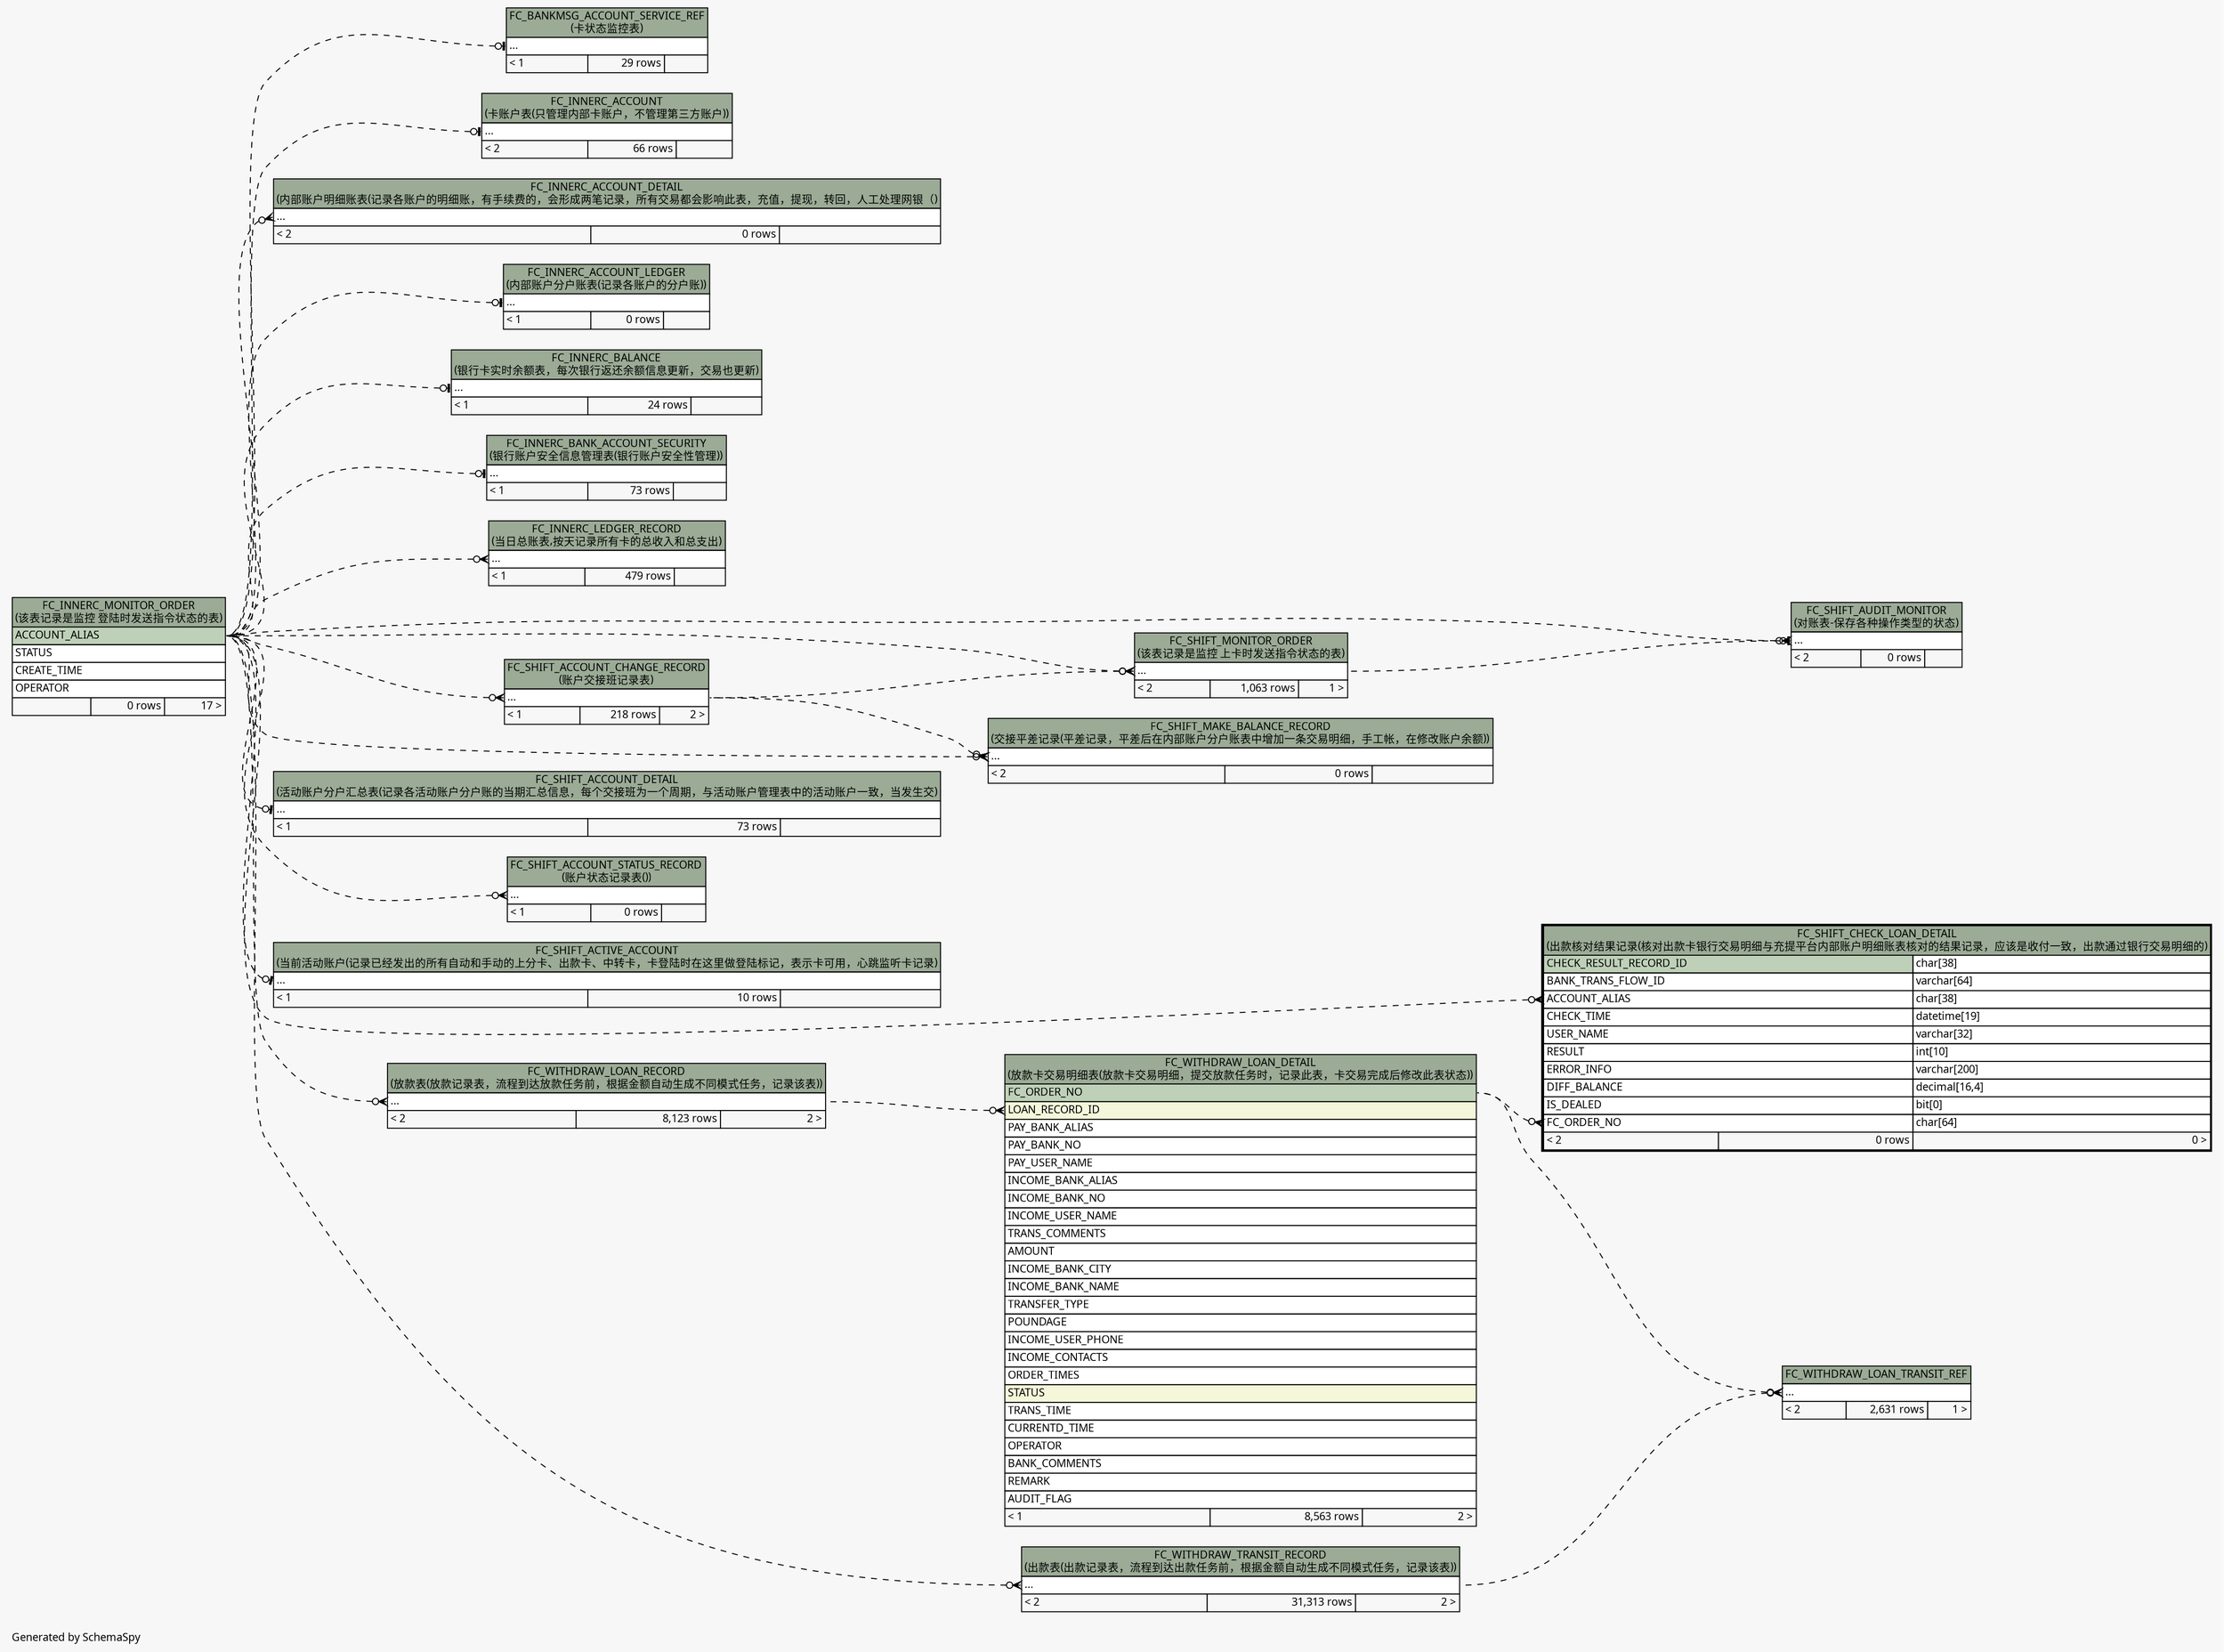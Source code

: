 // dot 2.26.0 on Linux 2.6.32-504.8.1.el6.x86_64
// SchemaSpy rev Unknown
digraph "impliedTwoDegreesRelationshipsDiagram" {
  graph [
    rankdir="RL"
    bgcolor="#f7f7f7"
    label="\nGenerated by SchemaSpy"
    labeljust="l"
    nodesep="0.18"
    ranksep="0.46"
    fontname="Microsoft YaHei"
    fontsize="11"
  ];
  node [
    fontname="Microsoft YaHei"
    fontsize="11"
    shape="plaintext"
  ];
  edge [
    arrowsize="0.8"
  ];
  "FC_BANKMSG_ACCOUNT_SERVICE_REF":"elipses":w -> "FC_INNERC_MONITOR_ORDER":"ACCOUNT_ALIAS":e [arrowhead=none dir=back arrowtail=teeodot style=dashed];
  "FC_INNERC_ACCOUNT":"elipses":w -> "FC_INNERC_MONITOR_ORDER":"ACCOUNT_ALIAS":e [arrowhead=none dir=back arrowtail=teeodot style=dashed];
  "FC_INNERC_ACCOUNT_DETAIL":"elipses":w -> "FC_INNERC_MONITOR_ORDER":"ACCOUNT_ALIAS":e [arrowhead=none dir=back arrowtail=crowodot style=dashed];
  "FC_INNERC_ACCOUNT_LEDGER":"elipses":w -> "FC_INNERC_MONITOR_ORDER":"ACCOUNT_ALIAS":e [arrowhead=none dir=back arrowtail=teeodot style=dashed];
  "FC_INNERC_BALANCE":"elipses":w -> "FC_INNERC_MONITOR_ORDER":"ACCOUNT_ALIAS":e [arrowhead=none dir=back arrowtail=teeodot style=dashed];
  "FC_INNERC_BANK_ACCOUNT_SECURITY":"elipses":w -> "FC_INNERC_MONITOR_ORDER":"ACCOUNT_ALIAS":e [arrowhead=none dir=back arrowtail=teeodot style=dashed];
  "FC_INNERC_LEDGER_RECORD":"elipses":w -> "FC_INNERC_MONITOR_ORDER":"ACCOUNT_ALIAS":e [arrowhead=none dir=back arrowtail=crowodot style=dashed];
  "FC_SHIFT_ACCOUNT_CHANGE_RECORD":"elipses":w -> "FC_INNERC_MONITOR_ORDER":"ACCOUNT_ALIAS":e [arrowhead=none dir=back arrowtail=crowodot style=dashed];
  "FC_SHIFT_ACCOUNT_DETAIL":"elipses":w -> "FC_INNERC_MONITOR_ORDER":"ACCOUNT_ALIAS":e [arrowhead=none dir=back arrowtail=teeodot style=dashed];
  "FC_SHIFT_ACCOUNT_STATUS_RECORD":"elipses":w -> "FC_INNERC_MONITOR_ORDER":"ACCOUNT_ALIAS":e [arrowhead=none dir=back arrowtail=crowodot style=dashed];
  "FC_SHIFT_ACTIVE_ACCOUNT":"elipses":w -> "FC_INNERC_MONITOR_ORDER":"ACCOUNT_ALIAS":e [arrowhead=none dir=back arrowtail=teeodot style=dashed];
  "FC_SHIFT_AUDIT_MONITOR":"elipses":w -> "FC_INNERC_MONITOR_ORDER":"ACCOUNT_ALIAS":e [arrowhead=none dir=back arrowtail=crowodot style=dashed];
  "FC_SHIFT_AUDIT_MONITOR":"elipses":w -> "FC_SHIFT_MONITOR_ORDER":"elipses":e [arrowhead=none dir=back arrowtail=teeodot style=dashed];
  "FC_SHIFT_CHECK_LOAN_DETAIL":"ACCOUNT_ALIAS":w -> "FC_INNERC_MONITOR_ORDER":"ACCOUNT_ALIAS":e [arrowhead=none dir=back arrowtail=crowodot style=dashed];
  "FC_SHIFT_CHECK_LOAN_DETAIL":"FC_ORDER_NO":w -> "FC_WITHDRAW_LOAN_DETAIL":"FC_ORDER_NO":e [arrowhead=none dir=back arrowtail=crowodot style=dashed];
  "FC_SHIFT_MAKE_BALANCE_RECORD":"elipses":w -> "FC_INNERC_MONITOR_ORDER":"ACCOUNT_ALIAS":e [arrowhead=none dir=back arrowtail=crowodot style=dashed];
  "FC_SHIFT_MAKE_BALANCE_RECORD":"elipses":w -> "FC_SHIFT_ACCOUNT_CHANGE_RECORD":"elipses":e [arrowhead=none dir=back arrowtail=crowodot style=dashed];
  "FC_SHIFT_MONITOR_ORDER":"elipses":w -> "FC_INNERC_MONITOR_ORDER":"ACCOUNT_ALIAS":e [arrowhead=none dir=back arrowtail=crowodot style=dashed];
  "FC_SHIFT_MONITOR_ORDER":"elipses":w -> "FC_SHIFT_ACCOUNT_CHANGE_RECORD":"elipses":e [arrowhead=none dir=back arrowtail=crowodot style=dashed];
  "FC_WITHDRAW_LOAN_DETAIL":"LOAN_RECORD_ID":w -> "FC_WITHDRAW_LOAN_RECORD":"elipses":e [arrowhead=none dir=back arrowtail=crowodot style=dashed];
  "FC_WITHDRAW_LOAN_RECORD":"elipses":w -> "FC_INNERC_MONITOR_ORDER":"ACCOUNT_ALIAS":e [arrowhead=none dir=back arrowtail=crowodot style=dashed];
  "FC_WITHDRAW_LOAN_TRANSIT_REF":"elipses":w -> "FC_WITHDRAW_LOAN_DETAIL":"FC_ORDER_NO":e [arrowhead=none dir=back arrowtail=crowodot style=dashed];
  "FC_WITHDRAW_LOAN_TRANSIT_REF":"elipses":w -> "FC_WITHDRAW_TRANSIT_RECORD":"elipses":e [arrowhead=none dir=back arrowtail=crowodot style=dashed];
  "FC_WITHDRAW_TRANSIT_RECORD":"elipses":w -> "FC_INNERC_MONITOR_ORDER":"ACCOUNT_ALIAS":e [arrowhead=none dir=back arrowtail=crowodot style=dashed];
  "FC_BANKMSG_ACCOUNT_SERVICE_REF" [
    label=<
    <TABLE BORDER="0" CELLBORDER="1" CELLSPACING="0" BGCOLOR="#ffffff">
      <TR><TD COLSPAN="3" BGCOLOR="#9bab96" ALIGN="CENTER">FC_BANKMSG_ACCOUNT_SERVICE_REF<br/>(卡状态监控表)</TD></TR>
      <TR><TD PORT="elipses" COLSPAN="3" ALIGN="LEFT">...</TD></TR>
      <TR><TD ALIGN="LEFT" BGCOLOR="#f7f7f7">&lt; 1</TD><TD ALIGN="RIGHT" BGCOLOR="#f7f7f7">29 rows</TD><TD ALIGN="RIGHT" BGCOLOR="#f7f7f7">  </TD></TR>
    </TABLE>>
    URL="FC_BANKMSG_ACCOUNT_SERVICE_REF.html"
    tooltip="FC_BANKMSG_ACCOUNT_SERVICE_REF"
  ];
  "FC_INNERC_ACCOUNT" [
    label=<
    <TABLE BORDER="0" CELLBORDER="1" CELLSPACING="0" BGCOLOR="#ffffff">
      <TR><TD COLSPAN="3" BGCOLOR="#9bab96" ALIGN="CENTER">FC_INNERC_ACCOUNT<br/>(卡账户表(只管理内部卡账户，不管理第三方账户))</TD></TR>
      <TR><TD PORT="elipses" COLSPAN="3" ALIGN="LEFT">...</TD></TR>
      <TR><TD ALIGN="LEFT" BGCOLOR="#f7f7f7">&lt; 2</TD><TD ALIGN="RIGHT" BGCOLOR="#f7f7f7">66 rows</TD><TD ALIGN="RIGHT" BGCOLOR="#f7f7f7">  </TD></TR>
    </TABLE>>
    URL="FC_INNERC_ACCOUNT.html"
    tooltip="FC_INNERC_ACCOUNT"
  ];
  "FC_INNERC_ACCOUNT_DETAIL" [
    label=<
    <TABLE BORDER="0" CELLBORDER="1" CELLSPACING="0" BGCOLOR="#ffffff">
      <TR><TD COLSPAN="3" BGCOLOR="#9bab96" ALIGN="CENTER">FC_INNERC_ACCOUNT_DETAIL<br/>(内部账户明细账表(记录各账户的明细账，有手续费的，会形成两笔记录，所有交易都会影响此表，充值，提现，转回，人工处理网银（)</TD></TR>
      <TR><TD PORT="elipses" COLSPAN="3" ALIGN="LEFT">...</TD></TR>
      <TR><TD ALIGN="LEFT" BGCOLOR="#f7f7f7">&lt; 2</TD><TD ALIGN="RIGHT" BGCOLOR="#f7f7f7">0 rows</TD><TD ALIGN="RIGHT" BGCOLOR="#f7f7f7">  </TD></TR>
    </TABLE>>
    URL="FC_INNERC_ACCOUNT_DETAIL.html"
    tooltip="FC_INNERC_ACCOUNT_DETAIL"
  ];
  "FC_INNERC_ACCOUNT_LEDGER" [
    label=<
    <TABLE BORDER="0" CELLBORDER="1" CELLSPACING="0" BGCOLOR="#ffffff">
      <TR><TD COLSPAN="3" BGCOLOR="#9bab96" ALIGN="CENTER">FC_INNERC_ACCOUNT_LEDGER<br/>(内部账户分户账表(记录各账户的分户账))</TD></TR>
      <TR><TD PORT="elipses" COLSPAN="3" ALIGN="LEFT">...</TD></TR>
      <TR><TD ALIGN="LEFT" BGCOLOR="#f7f7f7">&lt; 1</TD><TD ALIGN="RIGHT" BGCOLOR="#f7f7f7">0 rows</TD><TD ALIGN="RIGHT" BGCOLOR="#f7f7f7">  </TD></TR>
    </TABLE>>
    URL="FC_INNERC_ACCOUNT_LEDGER.html"
    tooltip="FC_INNERC_ACCOUNT_LEDGER"
  ];
  "FC_INNERC_BALANCE" [
    label=<
    <TABLE BORDER="0" CELLBORDER="1" CELLSPACING="0" BGCOLOR="#ffffff">
      <TR><TD COLSPAN="3" BGCOLOR="#9bab96" ALIGN="CENTER">FC_INNERC_BALANCE<br/>(银行卡实时余额表，每次银行返还余额信息更新，交易也更新)</TD></TR>
      <TR><TD PORT="elipses" COLSPAN="3" ALIGN="LEFT">...</TD></TR>
      <TR><TD ALIGN="LEFT" BGCOLOR="#f7f7f7">&lt; 1</TD><TD ALIGN="RIGHT" BGCOLOR="#f7f7f7">24 rows</TD><TD ALIGN="RIGHT" BGCOLOR="#f7f7f7">  </TD></TR>
    </TABLE>>
    URL="FC_INNERC_BALANCE.html"
    tooltip="FC_INNERC_BALANCE"
  ];
  "FC_INNERC_BANK_ACCOUNT_SECURITY" [
    label=<
    <TABLE BORDER="0" CELLBORDER="1" CELLSPACING="0" BGCOLOR="#ffffff">
      <TR><TD COLSPAN="3" BGCOLOR="#9bab96" ALIGN="CENTER">FC_INNERC_BANK_ACCOUNT_SECURITY<br/>(银行账户安全信息管理表(银行账户安全性管理))</TD></TR>
      <TR><TD PORT="elipses" COLSPAN="3" ALIGN="LEFT">...</TD></TR>
      <TR><TD ALIGN="LEFT" BGCOLOR="#f7f7f7">&lt; 1</TD><TD ALIGN="RIGHT" BGCOLOR="#f7f7f7">73 rows</TD><TD ALIGN="RIGHT" BGCOLOR="#f7f7f7">  </TD></TR>
    </TABLE>>
    URL="FC_INNERC_BANK_ACCOUNT_SECURITY.html"
    tooltip="FC_INNERC_BANK_ACCOUNT_SECURITY"
  ];
  "FC_INNERC_LEDGER_RECORD" [
    label=<
    <TABLE BORDER="0" CELLBORDER="1" CELLSPACING="0" BGCOLOR="#ffffff">
      <TR><TD COLSPAN="3" BGCOLOR="#9bab96" ALIGN="CENTER">FC_INNERC_LEDGER_RECORD<br/>(当日总账表,按天记录所有卡的总收入和总支出)</TD></TR>
      <TR><TD PORT="elipses" COLSPAN="3" ALIGN="LEFT">...</TD></TR>
      <TR><TD ALIGN="LEFT" BGCOLOR="#f7f7f7">&lt; 1</TD><TD ALIGN="RIGHT" BGCOLOR="#f7f7f7">479 rows</TD><TD ALIGN="RIGHT" BGCOLOR="#f7f7f7">  </TD></TR>
    </TABLE>>
    URL="FC_INNERC_LEDGER_RECORD.html"
    tooltip="FC_INNERC_LEDGER_RECORD"
  ];
  "FC_INNERC_MONITOR_ORDER" [
    label=<
    <TABLE BORDER="0" CELLBORDER="1" CELLSPACING="0" BGCOLOR="#ffffff">
      <TR><TD COLSPAN="3" BGCOLOR="#9bab96" ALIGN="CENTER">FC_INNERC_MONITOR_ORDER<br/>(该表记录是监控 登陆时发送指令状态的表)</TD></TR>
      <TR><TD PORT="ACCOUNT_ALIAS" COLSPAN="3" BGCOLOR="#bed1b8" ALIGN="LEFT">ACCOUNT_ALIAS</TD></TR>
      <TR><TD PORT="STATUS" COLSPAN="3" ALIGN="LEFT">STATUS</TD></TR>
      <TR><TD PORT="CREATE_TIME" COLSPAN="3" ALIGN="LEFT">CREATE_TIME</TD></TR>
      <TR><TD PORT="OPERATOR" COLSPAN="3" ALIGN="LEFT">OPERATOR</TD></TR>
      <TR><TD ALIGN="LEFT" BGCOLOR="#f7f7f7">  </TD><TD ALIGN="RIGHT" BGCOLOR="#f7f7f7">0 rows</TD><TD ALIGN="RIGHT" BGCOLOR="#f7f7f7">17 &gt;</TD></TR>
    </TABLE>>
    URL="FC_INNERC_MONITOR_ORDER.html"
    tooltip="FC_INNERC_MONITOR_ORDER"
  ];
  "FC_SHIFT_ACCOUNT_CHANGE_RECORD" [
    label=<
    <TABLE BORDER="0" CELLBORDER="1" CELLSPACING="0" BGCOLOR="#ffffff">
      <TR><TD COLSPAN="3" BGCOLOR="#9bab96" ALIGN="CENTER">FC_SHIFT_ACCOUNT_CHANGE_RECORD<br/>(账户交接班记录表)</TD></TR>
      <TR><TD PORT="elipses" COLSPAN="3" ALIGN="LEFT">...</TD></TR>
      <TR><TD ALIGN="LEFT" BGCOLOR="#f7f7f7">&lt; 1</TD><TD ALIGN="RIGHT" BGCOLOR="#f7f7f7">218 rows</TD><TD ALIGN="RIGHT" BGCOLOR="#f7f7f7">2 &gt;</TD></TR>
    </TABLE>>
    URL="FC_SHIFT_ACCOUNT_CHANGE_RECORD.html"
    tooltip="FC_SHIFT_ACCOUNT_CHANGE_RECORD"
  ];
  "FC_SHIFT_ACCOUNT_DETAIL" [
    label=<
    <TABLE BORDER="0" CELLBORDER="1" CELLSPACING="0" BGCOLOR="#ffffff">
      <TR><TD COLSPAN="3" BGCOLOR="#9bab96" ALIGN="CENTER">FC_SHIFT_ACCOUNT_DETAIL<br/>(活动账户分户汇总表(记录各活动账户分户账的当期汇总信息，每个交接班为一个周期，与活动账户管理表中的活动账户一致，当发生交)</TD></TR>
      <TR><TD PORT="elipses" COLSPAN="3" ALIGN="LEFT">...</TD></TR>
      <TR><TD ALIGN="LEFT" BGCOLOR="#f7f7f7">&lt; 1</TD><TD ALIGN="RIGHT" BGCOLOR="#f7f7f7">73 rows</TD><TD ALIGN="RIGHT" BGCOLOR="#f7f7f7">  </TD></TR>
    </TABLE>>
    URL="FC_SHIFT_ACCOUNT_DETAIL.html"
    tooltip="FC_SHIFT_ACCOUNT_DETAIL"
  ];
  "FC_SHIFT_ACCOUNT_STATUS_RECORD" [
    label=<
    <TABLE BORDER="0" CELLBORDER="1" CELLSPACING="0" BGCOLOR="#ffffff">
      <TR><TD COLSPAN="3" BGCOLOR="#9bab96" ALIGN="CENTER">FC_SHIFT_ACCOUNT_STATUS_RECORD<br/>(账户状态记录表())</TD></TR>
      <TR><TD PORT="elipses" COLSPAN="3" ALIGN="LEFT">...</TD></TR>
      <TR><TD ALIGN="LEFT" BGCOLOR="#f7f7f7">&lt; 1</TD><TD ALIGN="RIGHT" BGCOLOR="#f7f7f7">0 rows</TD><TD ALIGN="RIGHT" BGCOLOR="#f7f7f7">  </TD></TR>
    </TABLE>>
    URL="FC_SHIFT_ACCOUNT_STATUS_RECORD.html"
    tooltip="FC_SHIFT_ACCOUNT_STATUS_RECORD"
  ];
  "FC_SHIFT_ACTIVE_ACCOUNT" [
    label=<
    <TABLE BORDER="0" CELLBORDER="1" CELLSPACING="0" BGCOLOR="#ffffff">
      <TR><TD COLSPAN="3" BGCOLOR="#9bab96" ALIGN="CENTER">FC_SHIFT_ACTIVE_ACCOUNT<br/>(当前活动账户(记录已经发出的所有自动和手动的上分卡、出款卡、中转卡，卡登陆时在这里做登陆标记，表示卡可用，心跳监听卡记录)</TD></TR>
      <TR><TD PORT="elipses" COLSPAN="3" ALIGN="LEFT">...</TD></TR>
      <TR><TD ALIGN="LEFT" BGCOLOR="#f7f7f7">&lt; 1</TD><TD ALIGN="RIGHT" BGCOLOR="#f7f7f7">10 rows</TD><TD ALIGN="RIGHT" BGCOLOR="#f7f7f7">  </TD></TR>
    </TABLE>>
    URL="FC_SHIFT_ACTIVE_ACCOUNT.html"
    tooltip="FC_SHIFT_ACTIVE_ACCOUNT"
  ];
  "FC_SHIFT_AUDIT_MONITOR" [
    label=<
    <TABLE BORDER="0" CELLBORDER="1" CELLSPACING="0" BGCOLOR="#ffffff">
      <TR><TD COLSPAN="3" BGCOLOR="#9bab96" ALIGN="CENTER">FC_SHIFT_AUDIT_MONITOR<br/>(对账表-保存各种操作类型的状态)</TD></TR>
      <TR><TD PORT="elipses" COLSPAN="3" ALIGN="LEFT">...</TD></TR>
      <TR><TD ALIGN="LEFT" BGCOLOR="#f7f7f7">&lt; 2</TD><TD ALIGN="RIGHT" BGCOLOR="#f7f7f7">0 rows</TD><TD ALIGN="RIGHT" BGCOLOR="#f7f7f7">  </TD></TR>
    </TABLE>>
    URL="FC_SHIFT_AUDIT_MONITOR.html"
    tooltip="FC_SHIFT_AUDIT_MONITOR"
  ];
  "FC_SHIFT_CHECK_LOAN_DETAIL" [
    label=<
    <TABLE BORDER="2" CELLBORDER="1" CELLSPACING="0" BGCOLOR="#ffffff">
      <TR><TD COLSPAN="3" BGCOLOR="#9bab96" ALIGN="CENTER">FC_SHIFT_CHECK_LOAN_DETAIL<br/>(出款核对结果记录(核对出款卡银行交易明细与充提平台内部账户明细账表核对的结果记录，应该是收付一致，出款通过银行交易明细的)</TD></TR>
      <TR><TD PORT="CHECK_RESULT_RECORD_ID" COLSPAN="2" BGCOLOR="#bed1b8" ALIGN="LEFT">CHECK_RESULT_RECORD_ID</TD><TD PORT="CHECK_RESULT_RECORD_ID.type" ALIGN="LEFT">char[38]</TD></TR>
      <TR><TD PORT="BANK_TRANS_FLOW_ID" COLSPAN="2" ALIGN="LEFT">BANK_TRANS_FLOW_ID</TD><TD PORT="BANK_TRANS_FLOW_ID.type" ALIGN="LEFT">varchar[64]</TD></TR>
      <TR><TD PORT="ACCOUNT_ALIAS" COLSPAN="2" ALIGN="LEFT">ACCOUNT_ALIAS</TD><TD PORT="ACCOUNT_ALIAS.type" ALIGN="LEFT">char[38]</TD></TR>
      <TR><TD PORT="CHECK_TIME" COLSPAN="2" ALIGN="LEFT">CHECK_TIME</TD><TD PORT="CHECK_TIME.type" ALIGN="LEFT">datetime[19]</TD></TR>
      <TR><TD PORT="USER_NAME" COLSPAN="2" ALIGN="LEFT">USER_NAME</TD><TD PORT="USER_NAME.type" ALIGN="LEFT">varchar[32]</TD></TR>
      <TR><TD PORT="RESULT" COLSPAN="2" ALIGN="LEFT">RESULT</TD><TD PORT="RESULT.type" ALIGN="LEFT">int[10]</TD></TR>
      <TR><TD PORT="ERROR_INFO" COLSPAN="2" ALIGN="LEFT">ERROR_INFO</TD><TD PORT="ERROR_INFO.type" ALIGN="LEFT">varchar[200]</TD></TR>
      <TR><TD PORT="DIFF_BALANCE" COLSPAN="2" ALIGN="LEFT">DIFF_BALANCE</TD><TD PORT="DIFF_BALANCE.type" ALIGN="LEFT">decimal[16,4]</TD></TR>
      <TR><TD PORT="IS_DEALED" COLSPAN="2" ALIGN="LEFT">IS_DEALED</TD><TD PORT="IS_DEALED.type" ALIGN="LEFT">bit[0]</TD></TR>
      <TR><TD PORT="FC_ORDER_NO" COLSPAN="2" ALIGN="LEFT">FC_ORDER_NO</TD><TD PORT="FC_ORDER_NO.type" ALIGN="LEFT">char[64]</TD></TR>
      <TR><TD ALIGN="LEFT" BGCOLOR="#f7f7f7">&lt; 2</TD><TD ALIGN="RIGHT" BGCOLOR="#f7f7f7">0 rows</TD><TD ALIGN="RIGHT" BGCOLOR="#f7f7f7">0 &gt;</TD></TR>
    </TABLE>>
    URL="FC_SHIFT_CHECK_LOAN_DETAIL.html"
    tooltip="FC_SHIFT_CHECK_LOAN_DETAIL"
  ];
  "FC_SHIFT_MAKE_BALANCE_RECORD" [
    label=<
    <TABLE BORDER="0" CELLBORDER="1" CELLSPACING="0" BGCOLOR="#ffffff">
      <TR><TD COLSPAN="3" BGCOLOR="#9bab96" ALIGN="CENTER">FC_SHIFT_MAKE_BALANCE_RECORD<br/>(交接平差记录(平差记录，平差后在内部账户分户账表中增加一条交易明细，手工帐，在修改账户余额))</TD></TR>
      <TR><TD PORT="elipses" COLSPAN="3" ALIGN="LEFT">...</TD></TR>
      <TR><TD ALIGN="LEFT" BGCOLOR="#f7f7f7">&lt; 2</TD><TD ALIGN="RIGHT" BGCOLOR="#f7f7f7">0 rows</TD><TD ALIGN="RIGHT" BGCOLOR="#f7f7f7">  </TD></TR>
    </TABLE>>
    URL="FC_SHIFT_MAKE_BALANCE_RECORD.html"
    tooltip="FC_SHIFT_MAKE_BALANCE_RECORD"
  ];
  "FC_SHIFT_MONITOR_ORDER" [
    label=<
    <TABLE BORDER="0" CELLBORDER="1" CELLSPACING="0" BGCOLOR="#ffffff">
      <TR><TD COLSPAN="3" BGCOLOR="#9bab96" ALIGN="CENTER">FC_SHIFT_MONITOR_ORDER<br/>(该表记录是监控 上卡时发送指令状态的表)</TD></TR>
      <TR><TD PORT="elipses" COLSPAN="3" ALIGN="LEFT">...</TD></TR>
      <TR><TD ALIGN="LEFT" BGCOLOR="#f7f7f7">&lt; 2</TD><TD ALIGN="RIGHT" BGCOLOR="#f7f7f7">1,063 rows</TD><TD ALIGN="RIGHT" BGCOLOR="#f7f7f7">1 &gt;</TD></TR>
    </TABLE>>
    URL="FC_SHIFT_MONITOR_ORDER.html"
    tooltip="FC_SHIFT_MONITOR_ORDER"
  ];
  "FC_WITHDRAW_LOAN_DETAIL" [
    label=<
    <TABLE BORDER="0" CELLBORDER="1" CELLSPACING="0" BGCOLOR="#ffffff">
      <TR><TD COLSPAN="3" BGCOLOR="#9bab96" ALIGN="CENTER">FC_WITHDRAW_LOAN_DETAIL<br/>(放款卡交易明细表(放款卡交易明细，提交放款任务时，记录此表，卡交易完成后修改此表状态))</TD></TR>
      <TR><TD PORT="FC_ORDER_NO" COLSPAN="3" BGCOLOR="#bed1b8" ALIGN="LEFT">FC_ORDER_NO</TD></TR>
      <TR><TD PORT="LOAN_RECORD_ID" COLSPAN="3" BGCOLOR="#f4f7da" ALIGN="LEFT">LOAN_RECORD_ID</TD></TR>
      <TR><TD PORT="PAY_BANK_ALIAS" COLSPAN="3" ALIGN="LEFT">PAY_BANK_ALIAS</TD></TR>
      <TR><TD PORT="PAY_BANK_NO" COLSPAN="3" ALIGN="LEFT">PAY_BANK_NO</TD></TR>
      <TR><TD PORT="PAY_USER_NAME" COLSPAN="3" ALIGN="LEFT">PAY_USER_NAME</TD></TR>
      <TR><TD PORT="INCOME_BANK_ALIAS" COLSPAN="3" ALIGN="LEFT">INCOME_BANK_ALIAS</TD></TR>
      <TR><TD PORT="INCOME_BANK_NO" COLSPAN="3" ALIGN="LEFT">INCOME_BANK_NO</TD></TR>
      <TR><TD PORT="INCOME_USER_NAME" COLSPAN="3" ALIGN="LEFT">INCOME_USER_NAME</TD></TR>
      <TR><TD PORT="TRANS_COMMENTS" COLSPAN="3" ALIGN="LEFT">TRANS_COMMENTS</TD></TR>
      <TR><TD PORT="AMOUNT" COLSPAN="3" ALIGN="LEFT">AMOUNT</TD></TR>
      <TR><TD PORT="INCOME_BANK_CITY" COLSPAN="3" ALIGN="LEFT">INCOME_BANK_CITY</TD></TR>
      <TR><TD PORT="INCOME_BANK_NAME" COLSPAN="3" ALIGN="LEFT">INCOME_BANK_NAME</TD></TR>
      <TR><TD PORT="TRANSFER_TYPE" COLSPAN="3" ALIGN="LEFT">TRANSFER_TYPE</TD></TR>
      <TR><TD PORT="POUNDAGE" COLSPAN="3" ALIGN="LEFT">POUNDAGE</TD></TR>
      <TR><TD PORT="INCOME_USER_PHONE" COLSPAN="3" ALIGN="LEFT">INCOME_USER_PHONE</TD></TR>
      <TR><TD PORT="INCOME_CONTACTS" COLSPAN="3" ALIGN="LEFT">INCOME_CONTACTS</TD></TR>
      <TR><TD PORT="ORDER_TIMES" COLSPAN="3" ALIGN="LEFT">ORDER_TIMES</TD></TR>
      <TR><TD PORT="STATUS" COLSPAN="3" BGCOLOR="#f4f7da" ALIGN="LEFT">STATUS</TD></TR>
      <TR><TD PORT="TRANS_TIME" COLSPAN="3" ALIGN="LEFT">TRANS_TIME</TD></TR>
      <TR><TD PORT="CURRENTD_TIME" COLSPAN="3" ALIGN="LEFT">CURRENTD_TIME</TD></TR>
      <TR><TD PORT="OPERATOR" COLSPAN="3" ALIGN="LEFT">OPERATOR</TD></TR>
      <TR><TD PORT="BANK_COMMENTS" COLSPAN="3" ALIGN="LEFT">BANK_COMMENTS</TD></TR>
      <TR><TD PORT="REMARK" COLSPAN="3" ALIGN="LEFT">REMARK</TD></TR>
      <TR><TD PORT="AUDIT_FLAG" COLSPAN="3" ALIGN="LEFT">AUDIT_FLAG</TD></TR>
      <TR><TD ALIGN="LEFT" BGCOLOR="#f7f7f7">&lt; 1</TD><TD ALIGN="RIGHT" BGCOLOR="#f7f7f7">8,563 rows</TD><TD ALIGN="RIGHT" BGCOLOR="#f7f7f7">2 &gt;</TD></TR>
    </TABLE>>
    URL="FC_WITHDRAW_LOAN_DETAIL.html"
    tooltip="FC_WITHDRAW_LOAN_DETAIL"
  ];
  "FC_WITHDRAW_LOAN_RECORD" [
    label=<
    <TABLE BORDER="0" CELLBORDER="1" CELLSPACING="0" BGCOLOR="#ffffff">
      <TR><TD COLSPAN="3" BGCOLOR="#9bab96" ALIGN="CENTER">FC_WITHDRAW_LOAN_RECORD<br/>(放款表(放款记录表，流程到达放款任务前，根据金额自动生成不同模式任务，记录该表))</TD></TR>
      <TR><TD PORT="elipses" COLSPAN="3" ALIGN="LEFT">...</TD></TR>
      <TR><TD ALIGN="LEFT" BGCOLOR="#f7f7f7">&lt; 2</TD><TD ALIGN="RIGHT" BGCOLOR="#f7f7f7">8,123 rows</TD><TD ALIGN="RIGHT" BGCOLOR="#f7f7f7">2 &gt;</TD></TR>
    </TABLE>>
    URL="FC_WITHDRAW_LOAN_RECORD.html"
    tooltip="FC_WITHDRAW_LOAN_RECORD"
  ];
  "FC_WITHDRAW_LOAN_TRANSIT_REF" [
    label=<
    <TABLE BORDER="0" CELLBORDER="1" CELLSPACING="0" BGCOLOR="#ffffff">
      <TR><TD COLSPAN="3" BGCOLOR="#9bab96" ALIGN="CENTER">FC_WITHDRAW_LOAN_TRANSIT_REF</TD></TR>
      <TR><TD PORT="elipses" COLSPAN="3" ALIGN="LEFT">...</TD></TR>
      <TR><TD ALIGN="LEFT" BGCOLOR="#f7f7f7">&lt; 2</TD><TD ALIGN="RIGHT" BGCOLOR="#f7f7f7">2,631 rows</TD><TD ALIGN="RIGHT" BGCOLOR="#f7f7f7">1 &gt;</TD></TR>
    </TABLE>>
    URL="FC_WITHDRAW_LOAN_TRANSIT_REF.html"
    tooltip="FC_WITHDRAW_LOAN_TRANSIT_REF"
  ];
  "FC_WITHDRAW_TRANSIT_RECORD" [
    label=<
    <TABLE BORDER="0" CELLBORDER="1" CELLSPACING="0" BGCOLOR="#ffffff">
      <TR><TD COLSPAN="3" BGCOLOR="#9bab96" ALIGN="CENTER">FC_WITHDRAW_TRANSIT_RECORD<br/>(出款表(出款记录表，流程到达出款任务前，根据金额自动生成不同模式任务，记录该表))</TD></TR>
      <TR><TD PORT="elipses" COLSPAN="3" ALIGN="LEFT">...</TD></TR>
      <TR><TD ALIGN="LEFT" BGCOLOR="#f7f7f7">&lt; 2</TD><TD ALIGN="RIGHT" BGCOLOR="#f7f7f7">31,313 rows</TD><TD ALIGN="RIGHT" BGCOLOR="#f7f7f7">2 &gt;</TD></TR>
    </TABLE>>
    URL="FC_WITHDRAW_TRANSIT_RECORD.html"
    tooltip="FC_WITHDRAW_TRANSIT_RECORD"
  ];
}
